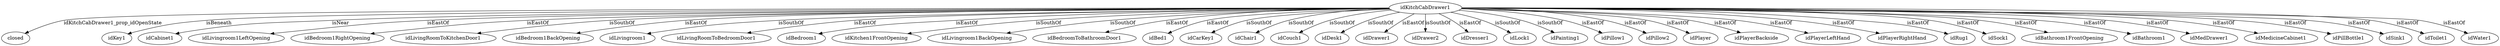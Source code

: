strict digraph  {
idKitchCabDrawer1 [node_type=entity_node];
closed [node_type=property_node];
idKey1 [node_type=entity_node];
idCabinet1 [node_type=entity_node];
idLivingroom1LeftOpening [node_type=entity_node];
idBedroom1RightOpening [node_type=entity_node];
idLivingRoomToKitchenDoor1 [node_type=entity_node];
idBedroom1BackOpening [node_type=entity_node];
idLivingroom1 [node_type=entity_node];
idLivingRoomToBedroomDoor1 [node_type=entity_node];
idBedroom1 [node_type=entity_node];
idKitchen1FrontOpening [node_type=entity_node];
idLivingroom1BackOpening [node_type=entity_node];
idBedroomToBathroomDoor1 [node_type=entity_node];
idBed1 [node_type=entity_node];
idCarKey1 [node_type=entity_node];
idChair1 [node_type=entity_node];
idCouch1 [node_type=entity_node];
idDesk1 [node_type=entity_node];
idDrawer1 [node_type=entity_node];
idDrawer2 [node_type=entity_node];
idDresser1 [node_type=entity_node];
idLock1 [node_type=entity_node];
idPainting1 [node_type=entity_node];
idPillow1 [node_type=entity_node];
idPillow2 [node_type=entity_node];
idPlayer [node_type=entity_node];
idPlayerBackside [node_type=entity_node];
idPlayerLeftHand [node_type=entity_node];
idPlayerRightHand [node_type=entity_node];
idRug1 [node_type=entity_node];
idSock1 [node_type=entity_node];
idBathroom1FrontOpening [node_type=entity_node];
idBathroom1 [node_type=entity_node];
idMedDrawer1 [node_type=entity_node];
idMedicineCabinet1 [node_type=entity_node];
idPillBottle1 [node_type=entity_node];
idSink1 [node_type=entity_node];
idToilet1 [node_type=entity_node];
idWater1 [node_type=entity_node];
idKitchCabDrawer1 -> closed  [edge_type=property, label=idKitchCabDrawer1_prop_idOpenState];
idKitchCabDrawer1 -> idKey1  [edge_type=relationship, label=isBeneath];
idKitchCabDrawer1 -> idCabinet1  [edge_type=relationship, label=isNear];
idKitchCabDrawer1 -> idLivingroom1LeftOpening  [edge_type=relationship, label=isEastOf];
idKitchCabDrawer1 -> idBedroom1RightOpening  [edge_type=relationship, label=isEastOf];
idKitchCabDrawer1 -> idLivingRoomToKitchenDoor1  [edge_type=relationship, label=isSouthOf];
idKitchCabDrawer1 -> idBedroom1BackOpening  [edge_type=relationship, label=isEastOf];
idKitchCabDrawer1 -> idLivingroom1  [edge_type=relationship, label=isSouthOf];
idKitchCabDrawer1 -> idLivingRoomToBedroomDoor1  [edge_type=relationship, label=isEastOf];
idKitchCabDrawer1 -> idBedroom1  [edge_type=relationship, label=isEastOf];
idKitchCabDrawer1 -> idKitchen1FrontOpening  [edge_type=relationship, label=isSouthOf];
idKitchCabDrawer1 -> idLivingroom1BackOpening  [edge_type=relationship, label=isSouthOf];
idKitchCabDrawer1 -> idBedroomToBathroomDoor1  [edge_type=relationship, label=isEastOf];
idKitchCabDrawer1 -> idBed1  [edge_type=relationship, label=isEastOf];
idKitchCabDrawer1 -> idCarKey1  [edge_type=relationship, label=isSouthOf];
idKitchCabDrawer1 -> idChair1  [edge_type=relationship, label=isSouthOf];
idKitchCabDrawer1 -> idCouch1  [edge_type=relationship, label=isSouthOf];
idKitchCabDrawer1 -> idDesk1  [edge_type=relationship, label=isSouthOf];
idKitchCabDrawer1 -> idDrawer1  [edge_type=relationship, label=isEastOf];
idKitchCabDrawer1 -> idDrawer2  [edge_type=relationship, label=isSouthOf];
idKitchCabDrawer1 -> idDresser1  [edge_type=relationship, label=isEastOf];
idKitchCabDrawer1 -> idLock1  [edge_type=relationship, label=isSouthOf];
idKitchCabDrawer1 -> idPainting1  [edge_type=relationship, label=isSouthOf];
idKitchCabDrawer1 -> idPillow1  [edge_type=relationship, label=isEastOf];
idKitchCabDrawer1 -> idPillow2  [edge_type=relationship, label=isEastOf];
idKitchCabDrawer1 -> idPlayer  [edge_type=relationship, label=isEastOf];
idKitchCabDrawer1 -> idPlayerBackside  [edge_type=relationship, label=isEastOf];
idKitchCabDrawer1 -> idPlayerLeftHand  [edge_type=relationship, label=isEastOf];
idKitchCabDrawer1 -> idPlayerRightHand  [edge_type=relationship, label=isEastOf];
idKitchCabDrawer1 -> idRug1  [edge_type=relationship, label=isEastOf];
idKitchCabDrawer1 -> idSock1  [edge_type=relationship, label=isEastOf];
idKitchCabDrawer1 -> idBathroom1FrontOpening  [edge_type=relationship, label=isEastOf];
idKitchCabDrawer1 -> idBathroom1  [edge_type=relationship, label=isEastOf];
idKitchCabDrawer1 -> idMedDrawer1  [edge_type=relationship, label=isEastOf];
idKitchCabDrawer1 -> idMedicineCabinet1  [edge_type=relationship, label=isEastOf];
idKitchCabDrawer1 -> idPillBottle1  [edge_type=relationship, label=isEastOf];
idKitchCabDrawer1 -> idSink1  [edge_type=relationship, label=isEastOf];
idKitchCabDrawer1 -> idToilet1  [edge_type=relationship, label=isEastOf];
idKitchCabDrawer1 -> idWater1  [edge_type=relationship, label=isEastOf];
}
